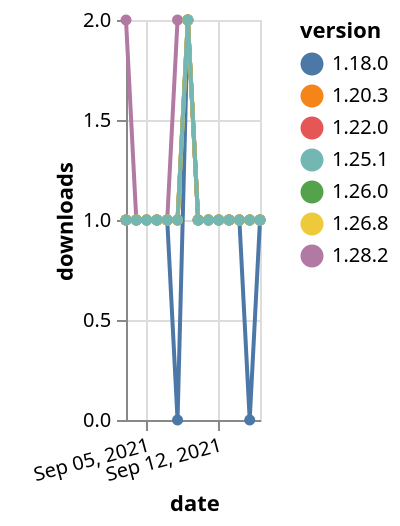 {"$schema": "https://vega.github.io/schema/vega-lite/v5.json", "description": "A simple bar chart with embedded data.", "data": {"values": [{"date": "2021-09-03", "total": 257, "delta": 1, "version": "1.18.0"}, {"date": "2021-09-04", "total": 258, "delta": 1, "version": "1.18.0"}, {"date": "2021-09-05", "total": 259, "delta": 1, "version": "1.18.0"}, {"date": "2021-09-06", "total": 260, "delta": 1, "version": "1.18.0"}, {"date": "2021-09-07", "total": 261, "delta": 1, "version": "1.18.0"}, {"date": "2021-09-08", "total": 261, "delta": 0, "version": "1.18.0"}, {"date": "2021-09-09", "total": 263, "delta": 2, "version": "1.18.0"}, {"date": "2021-09-10", "total": 264, "delta": 1, "version": "1.18.0"}, {"date": "2021-09-11", "total": 265, "delta": 1, "version": "1.18.0"}, {"date": "2021-09-12", "total": 266, "delta": 1, "version": "1.18.0"}, {"date": "2021-09-13", "total": 267, "delta": 1, "version": "1.18.0"}, {"date": "2021-09-14", "total": 268, "delta": 1, "version": "1.18.0"}, {"date": "2021-09-15", "total": 268, "delta": 0, "version": "1.18.0"}, {"date": "2021-09-16", "total": 269, "delta": 1, "version": "1.18.0"}, {"date": "2021-09-03", "total": 193, "delta": 1, "version": "1.22.0"}, {"date": "2021-09-04", "total": 194, "delta": 1, "version": "1.22.0"}, {"date": "2021-09-05", "total": 195, "delta": 1, "version": "1.22.0"}, {"date": "2021-09-06", "total": 196, "delta": 1, "version": "1.22.0"}, {"date": "2021-09-07", "total": 197, "delta": 1, "version": "1.22.0"}, {"date": "2021-09-08", "total": 198, "delta": 1, "version": "1.22.0"}, {"date": "2021-09-09", "total": 200, "delta": 2, "version": "1.22.0"}, {"date": "2021-09-10", "total": 201, "delta": 1, "version": "1.22.0"}, {"date": "2021-09-11", "total": 202, "delta": 1, "version": "1.22.0"}, {"date": "2021-09-12", "total": 203, "delta": 1, "version": "1.22.0"}, {"date": "2021-09-13", "total": 204, "delta": 1, "version": "1.22.0"}, {"date": "2021-09-14", "total": 205, "delta": 1, "version": "1.22.0"}, {"date": "2021-09-15", "total": 206, "delta": 1, "version": "1.22.0"}, {"date": "2021-09-16", "total": 207, "delta": 1, "version": "1.22.0"}, {"date": "2021-09-03", "total": 121, "delta": 2, "version": "1.28.2"}, {"date": "2021-09-04", "total": 122, "delta": 1, "version": "1.28.2"}, {"date": "2021-09-05", "total": 123, "delta": 1, "version": "1.28.2"}, {"date": "2021-09-06", "total": 124, "delta": 1, "version": "1.28.2"}, {"date": "2021-09-07", "total": 125, "delta": 1, "version": "1.28.2"}, {"date": "2021-09-08", "total": 127, "delta": 2, "version": "1.28.2"}, {"date": "2021-09-09", "total": 129, "delta": 2, "version": "1.28.2"}, {"date": "2021-09-10", "total": 130, "delta": 1, "version": "1.28.2"}, {"date": "2021-09-11", "total": 131, "delta": 1, "version": "1.28.2"}, {"date": "2021-09-12", "total": 132, "delta": 1, "version": "1.28.2"}, {"date": "2021-09-13", "total": 133, "delta": 1, "version": "1.28.2"}, {"date": "2021-09-14", "total": 134, "delta": 1, "version": "1.28.2"}, {"date": "2021-09-15", "total": 135, "delta": 1, "version": "1.28.2"}, {"date": "2021-09-16", "total": 136, "delta": 1, "version": "1.28.2"}, {"date": "2021-09-03", "total": 147, "delta": 1, "version": "1.26.0"}, {"date": "2021-09-04", "total": 148, "delta": 1, "version": "1.26.0"}, {"date": "2021-09-05", "total": 149, "delta": 1, "version": "1.26.0"}, {"date": "2021-09-06", "total": 150, "delta": 1, "version": "1.26.0"}, {"date": "2021-09-07", "total": 151, "delta": 1, "version": "1.26.0"}, {"date": "2021-09-08", "total": 152, "delta": 1, "version": "1.26.0"}, {"date": "2021-09-09", "total": 154, "delta": 2, "version": "1.26.0"}, {"date": "2021-09-10", "total": 155, "delta": 1, "version": "1.26.0"}, {"date": "2021-09-11", "total": 156, "delta": 1, "version": "1.26.0"}, {"date": "2021-09-12", "total": 157, "delta": 1, "version": "1.26.0"}, {"date": "2021-09-13", "total": 158, "delta": 1, "version": "1.26.0"}, {"date": "2021-09-14", "total": 159, "delta": 1, "version": "1.26.0"}, {"date": "2021-09-15", "total": 160, "delta": 1, "version": "1.26.0"}, {"date": "2021-09-16", "total": 161, "delta": 1, "version": "1.26.0"}, {"date": "2021-09-03", "total": 192, "delta": 1, "version": "1.20.3"}, {"date": "2021-09-04", "total": 193, "delta": 1, "version": "1.20.3"}, {"date": "2021-09-05", "total": 194, "delta": 1, "version": "1.20.3"}, {"date": "2021-09-06", "total": 195, "delta": 1, "version": "1.20.3"}, {"date": "2021-09-07", "total": 196, "delta": 1, "version": "1.20.3"}, {"date": "2021-09-08", "total": 197, "delta": 1, "version": "1.20.3"}, {"date": "2021-09-09", "total": 199, "delta": 2, "version": "1.20.3"}, {"date": "2021-09-10", "total": 200, "delta": 1, "version": "1.20.3"}, {"date": "2021-09-11", "total": 201, "delta": 1, "version": "1.20.3"}, {"date": "2021-09-12", "total": 202, "delta": 1, "version": "1.20.3"}, {"date": "2021-09-13", "total": 203, "delta": 1, "version": "1.20.3"}, {"date": "2021-09-14", "total": 204, "delta": 1, "version": "1.20.3"}, {"date": "2021-09-15", "total": 205, "delta": 1, "version": "1.20.3"}, {"date": "2021-09-16", "total": 206, "delta": 1, "version": "1.20.3"}, {"date": "2021-09-03", "total": 140, "delta": 1, "version": "1.26.8"}, {"date": "2021-09-04", "total": 141, "delta": 1, "version": "1.26.8"}, {"date": "2021-09-05", "total": 142, "delta": 1, "version": "1.26.8"}, {"date": "2021-09-06", "total": 143, "delta": 1, "version": "1.26.8"}, {"date": "2021-09-07", "total": 144, "delta": 1, "version": "1.26.8"}, {"date": "2021-09-08", "total": 145, "delta": 1, "version": "1.26.8"}, {"date": "2021-09-09", "total": 147, "delta": 2, "version": "1.26.8"}, {"date": "2021-09-10", "total": 148, "delta": 1, "version": "1.26.8"}, {"date": "2021-09-11", "total": 149, "delta": 1, "version": "1.26.8"}, {"date": "2021-09-12", "total": 150, "delta": 1, "version": "1.26.8"}, {"date": "2021-09-13", "total": 151, "delta": 1, "version": "1.26.8"}, {"date": "2021-09-14", "total": 152, "delta": 1, "version": "1.26.8"}, {"date": "2021-09-15", "total": 153, "delta": 1, "version": "1.26.8"}, {"date": "2021-09-16", "total": 154, "delta": 1, "version": "1.26.8"}, {"date": "2021-09-03", "total": 161, "delta": 1, "version": "1.25.1"}, {"date": "2021-09-04", "total": 162, "delta": 1, "version": "1.25.1"}, {"date": "2021-09-05", "total": 163, "delta": 1, "version": "1.25.1"}, {"date": "2021-09-06", "total": 164, "delta": 1, "version": "1.25.1"}, {"date": "2021-09-07", "total": 165, "delta": 1, "version": "1.25.1"}, {"date": "2021-09-08", "total": 166, "delta": 1, "version": "1.25.1"}, {"date": "2021-09-09", "total": 168, "delta": 2, "version": "1.25.1"}, {"date": "2021-09-10", "total": 169, "delta": 1, "version": "1.25.1"}, {"date": "2021-09-11", "total": 170, "delta": 1, "version": "1.25.1"}, {"date": "2021-09-12", "total": 171, "delta": 1, "version": "1.25.1"}, {"date": "2021-09-13", "total": 172, "delta": 1, "version": "1.25.1"}, {"date": "2021-09-14", "total": 173, "delta": 1, "version": "1.25.1"}, {"date": "2021-09-15", "total": 174, "delta": 1, "version": "1.25.1"}, {"date": "2021-09-16", "total": 175, "delta": 1, "version": "1.25.1"}]}, "width": "container", "mark": {"type": "line", "point": {"filled": true}}, "encoding": {"x": {"field": "date", "type": "temporal", "timeUnit": "yearmonthdate", "title": "date", "axis": {"labelAngle": -15}}, "y": {"field": "delta", "type": "quantitative", "title": "downloads"}, "color": {"field": "version", "type": "nominal"}, "tooltip": {"field": "delta"}}}